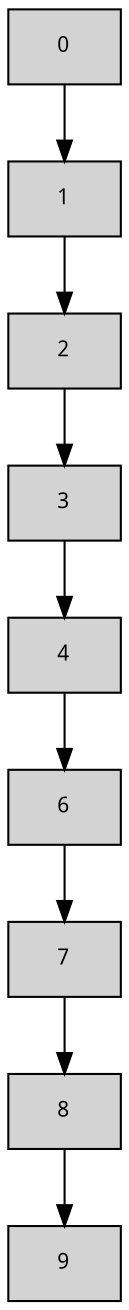 digraph Ilustrasion5{
node [shape=record fontsize=10 fontname=" Verdana"style=filled];
node1[label="0"];
node1->node2
node2[label="1"];
node2->node3
node3[label="2"];
node3->node4
node4[label="3"];
node4->node5
node5[label="4"];
node5->node6
node6[label="6"];
node6->node7
node7[label="7"];
node7->node8
node8[label="8"];
node8->node9
node9[label="9"];

}